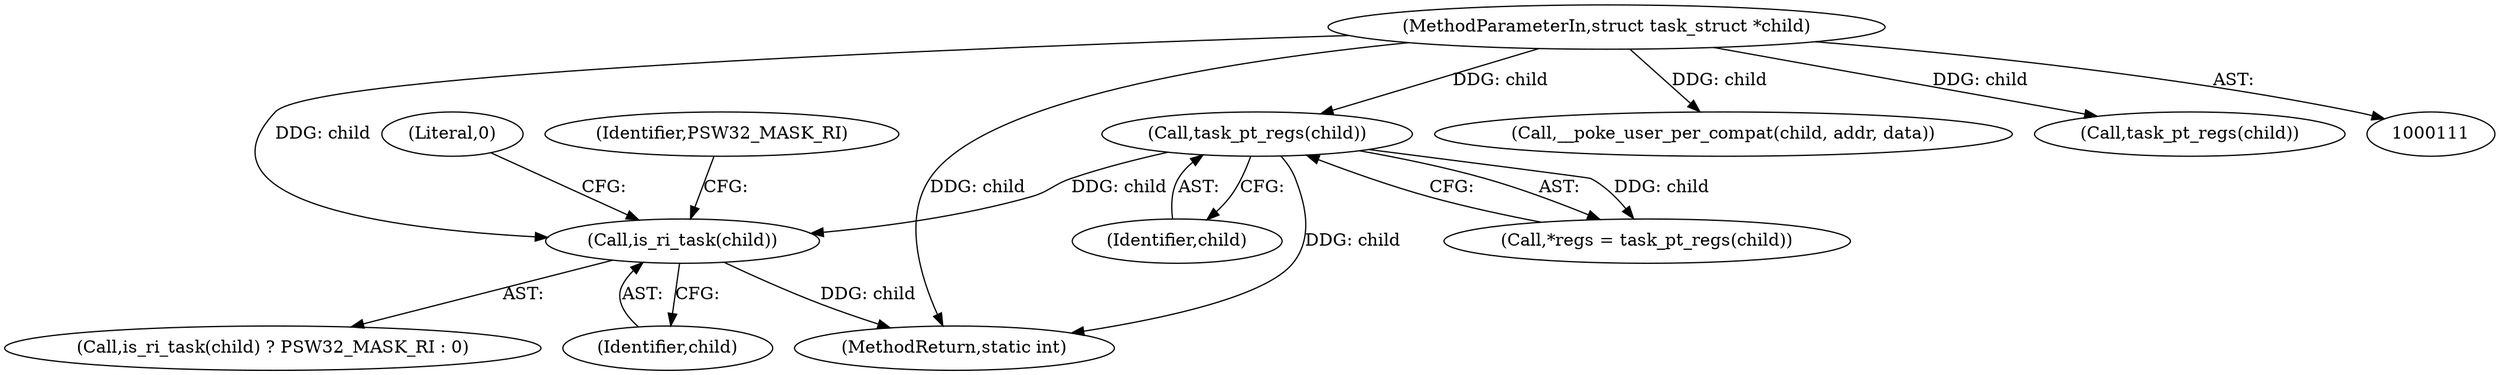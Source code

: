 digraph "0_linux_dab6cf55f81a6e16b8147aed9a843e1691dcd318_0@pointer" {
"1000165" [label="(Call,is_ri_task(child))"];
"1000142" [label="(Call,task_pt_regs(child))"];
"1000112" [label="(MethodParameterIn,struct task_struct *child)"];
"1000166" [label="(Identifier,child)"];
"1000168" [label="(Literal,0)"];
"1000142" [label="(Call,task_pt_regs(child))"];
"1000164" [label="(Call,is_ri_task(child) ? PSW32_MASK_RI : 0)"];
"1000165" [label="(Call,is_ri_task(child))"];
"1000445" [label="(MethodReturn,static int)"];
"1000112" [label="(MethodParameterIn,struct task_struct *child)"];
"1000439" [label="(Call,__poke_user_per_compat(child, addr, data))"];
"1000167" [label="(Identifier,PSW32_MASK_RI)"];
"1000140" [label="(Call,*regs = task_pt_regs(child))"];
"1000333" [label="(Call,task_pt_regs(child))"];
"1000143" [label="(Identifier,child)"];
"1000165" -> "1000164"  [label="AST: "];
"1000165" -> "1000166"  [label="CFG: "];
"1000166" -> "1000165"  [label="AST: "];
"1000167" -> "1000165"  [label="CFG: "];
"1000168" -> "1000165"  [label="CFG: "];
"1000165" -> "1000445"  [label="DDG: child"];
"1000142" -> "1000165"  [label="DDG: child"];
"1000112" -> "1000165"  [label="DDG: child"];
"1000142" -> "1000140"  [label="AST: "];
"1000142" -> "1000143"  [label="CFG: "];
"1000143" -> "1000142"  [label="AST: "];
"1000140" -> "1000142"  [label="CFG: "];
"1000142" -> "1000445"  [label="DDG: child"];
"1000142" -> "1000140"  [label="DDG: child"];
"1000112" -> "1000142"  [label="DDG: child"];
"1000112" -> "1000111"  [label="AST: "];
"1000112" -> "1000445"  [label="DDG: child"];
"1000112" -> "1000333"  [label="DDG: child"];
"1000112" -> "1000439"  [label="DDG: child"];
}
